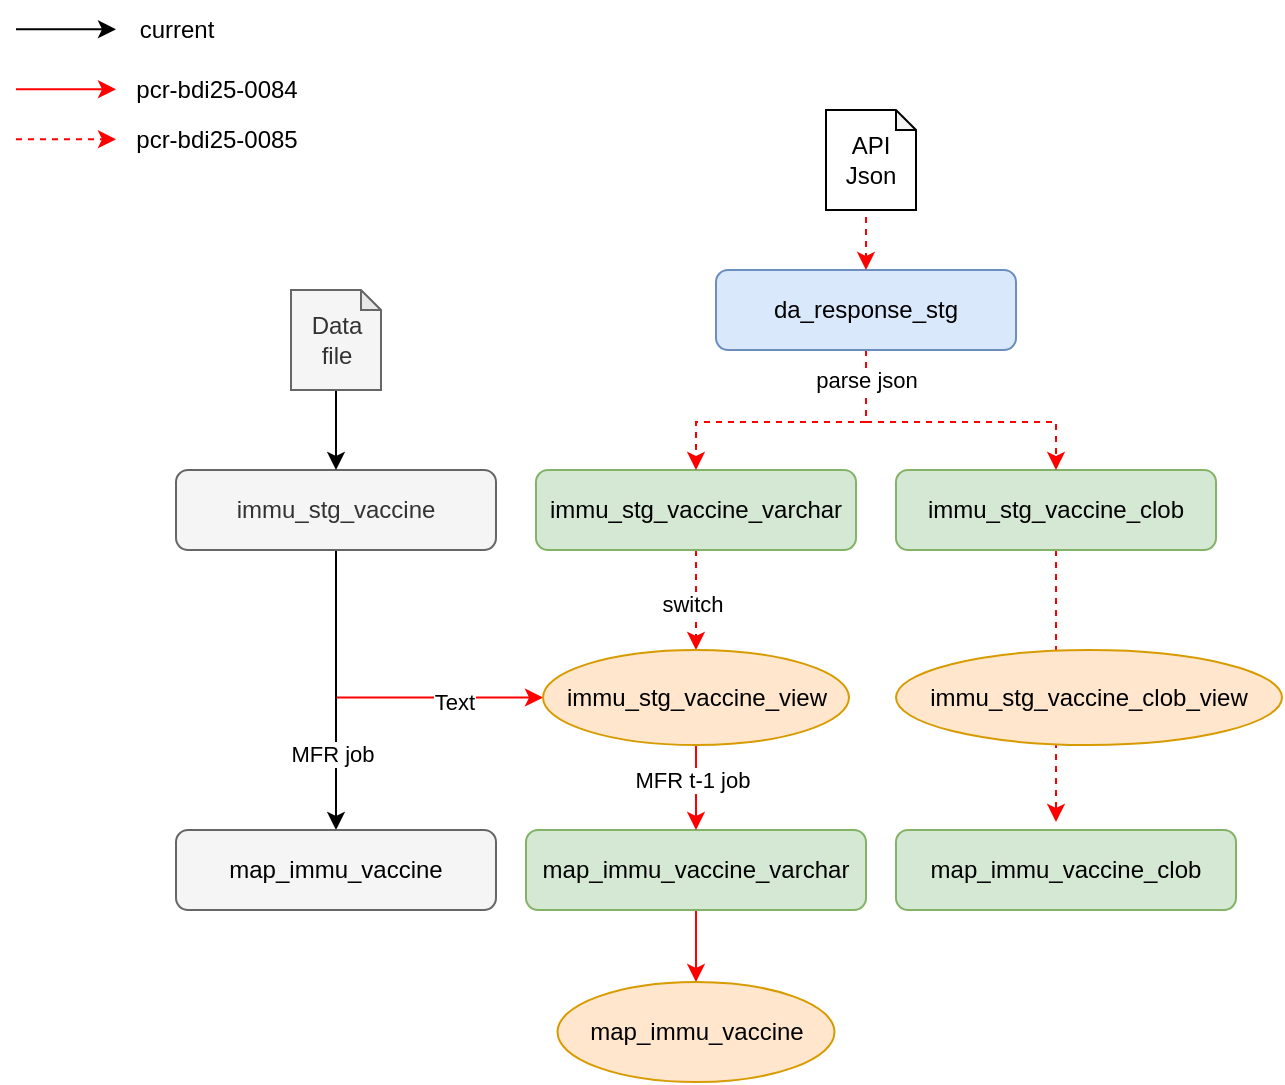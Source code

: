 <mxfile version="28.1.1">
  <diagram name="Page-1" id="vyqmrnWI04aVe6RUJope">
    <mxGraphModel dx="1058" dy="641" grid="1" gridSize="10" guides="1" tooltips="1" connect="1" arrows="1" fold="1" page="1" pageScale="1" pageWidth="827" pageHeight="1169" math="0" shadow="0">
      <root>
        <mxCell id="0" />
        <mxCell id="1" parent="0" />
        <mxCell id="N7vqplmoZHJDVy9M2ljd-5" value="" style="edgeStyle=orthogonalEdgeStyle;rounded=0;orthogonalLoop=1;jettySize=auto;html=1;entryX=0.5;entryY=0;entryDx=0;entryDy=0;dashed=1;strokeColor=#FF0000;" parent="1" source="N7vqplmoZHJDVy9M2ljd-1" target="N7vqplmoZHJDVy9M2ljd-31" edge="1">
          <mxGeometry relative="1" as="geometry">
            <mxPoint x="313.517" y="354.005" as="targetPoint" />
          </mxGeometry>
        </mxCell>
        <mxCell id="N7vqplmoZHJDVy9M2ljd-14" value="switch" style="edgeLabel;html=1;align=center;verticalAlign=middle;resizable=0;points=[];" parent="N7vqplmoZHJDVy9M2ljd-5" vertex="1" connectable="0">
          <mxGeometry x="0.056" y="-2" relative="1" as="geometry">
            <mxPoint as="offset" />
          </mxGeometry>
        </mxCell>
        <mxCell id="N7vqplmoZHJDVy9M2ljd-1" value="&lt;span style=&quot;font-size: 12px;&quot;&gt;immu_stg_vaccine_varchar&lt;/span&gt;" style="rounded=1;whiteSpace=wrap;html=1;fillColor=#d5e8d4;strokeColor=#82b366;" parent="1" vertex="1">
          <mxGeometry x="320" y="264" width="160" height="40" as="geometry" />
        </mxCell>
        <mxCell id="pbCMuUeHf5hgb1V7PsQA-2" style="edgeStyle=orthogonalEdgeStyle;rounded=0;orthogonalLoop=1;jettySize=auto;html=1;entryX=0;entryY=0.5;entryDx=0;entryDy=0;curved=0;strokeColor=#FF0000;" edge="1" parent="1" source="N7vqplmoZHJDVy9M2ljd-6" target="N7vqplmoZHJDVy9M2ljd-31">
          <mxGeometry relative="1" as="geometry">
            <Array as="points">
              <mxPoint x="220" y="378" />
            </Array>
          </mxGeometry>
        </mxCell>
        <mxCell id="pbCMuUeHf5hgb1V7PsQA-30" value="Text" style="edgeLabel;html=1;align=center;verticalAlign=middle;resizable=0;points=[];" vertex="1" connectable="0" parent="pbCMuUeHf5hgb1V7PsQA-2">
          <mxGeometry x="0.5" y="-2" relative="1" as="geometry">
            <mxPoint as="offset" />
          </mxGeometry>
        </mxCell>
        <mxCell id="pbCMuUeHf5hgb1V7PsQA-8" style="edgeStyle=orthogonalEdgeStyle;rounded=0;orthogonalLoop=1;jettySize=auto;html=1;exitX=0.5;exitY=1;exitDx=0;exitDy=0;entryX=0.5;entryY=0;entryDx=0;entryDy=0;" edge="1" parent="1" source="N7vqplmoZHJDVy9M2ljd-6" target="pbCMuUeHf5hgb1V7PsQA-5">
          <mxGeometry relative="1" as="geometry" />
        </mxCell>
        <mxCell id="pbCMuUeHf5hgb1V7PsQA-9" value="MFR job" style="edgeLabel;html=1;align=center;verticalAlign=middle;resizable=0;points=[];" vertex="1" connectable="0" parent="pbCMuUeHf5hgb1V7PsQA-8">
          <mxGeometry x="0.457" y="-2" relative="1" as="geometry">
            <mxPoint as="offset" />
          </mxGeometry>
        </mxCell>
        <mxCell id="N7vqplmoZHJDVy9M2ljd-6" value="&lt;span style=&quot;font-size: 12px;&quot;&gt;immu_stg_vaccine&lt;/span&gt;" style="rounded=1;whiteSpace=wrap;html=1;align=center;fillColor=#f5f5f5;fontColor=#333333;strokeColor=#666666;" parent="1" vertex="1">
          <mxGeometry x="140" y="264" width="160" height="40" as="geometry" />
        </mxCell>
        <mxCell id="N7vqplmoZHJDVy9M2ljd-13" value="" style="edgeStyle=orthogonalEdgeStyle;rounded=0;orthogonalLoop=1;jettySize=auto;html=1;entryX=0.5;entryY=0;entryDx=0;entryDy=0;strokeColor=#FF0000;" parent="1" source="N7vqplmoZHJDVy9M2ljd-10" target="N7vqplmoZHJDVy9M2ljd-33" edge="1">
          <mxGeometry relative="1" as="geometry">
            <mxPoint x="313.517" y="514.005" as="targetPoint" />
          </mxGeometry>
        </mxCell>
        <mxCell id="N7vqplmoZHJDVy9M2ljd-10" value="map_immu_vaccine_varchar" style="whiteSpace=wrap;html=1;rounded=1;fillColor=#d5e8d4;strokeColor=#82b366;" parent="1" vertex="1">
          <mxGeometry x="315" y="444" width="170" height="40" as="geometry" />
        </mxCell>
        <mxCell id="pbCMuUeHf5hgb1V7PsQA-25" style="edgeStyle=orthogonalEdgeStyle;rounded=0;orthogonalLoop=1;jettySize=auto;html=1;dashed=1;strokeColor=#FF0000;" edge="1" parent="1" source="N7vqplmoZHJDVy9M2ljd-17">
          <mxGeometry relative="1" as="geometry">
            <mxPoint x="580" y="440" as="targetPoint" />
          </mxGeometry>
        </mxCell>
        <mxCell id="pbCMuUeHf5hgb1V7PsQA-26" value="MFR job" style="edgeLabel;html=1;align=center;verticalAlign=middle;resizable=0;points=[];" vertex="1" connectable="0" parent="pbCMuUeHf5hgb1V7PsQA-25">
          <mxGeometry x="-0.166" y="1" relative="1" as="geometry">
            <mxPoint as="offset" />
          </mxGeometry>
        </mxCell>
        <mxCell id="N7vqplmoZHJDVy9M2ljd-17" value="&lt;span style=&quot;text-align: left;&quot;&gt;immu_stg_vaccine_clob&lt;/span&gt;" style="rounded=1;whiteSpace=wrap;html=1;fillColor=#d5e8d4;strokeColor=#82b366;" parent="1" vertex="1">
          <mxGeometry x="500" y="264" width="160" height="40" as="geometry" />
        </mxCell>
        <mxCell id="N7vqplmoZHJDVy9M2ljd-28" style="edgeStyle=orthogonalEdgeStyle;rounded=0;orthogonalLoop=1;jettySize=auto;html=1;entryX=0.5;entryY=0;entryDx=0;entryDy=0;dashed=1;strokeColor=#FF0000;" parent="1" source="N7vqplmoZHJDVy9M2ljd-27" target="N7vqplmoZHJDVy9M2ljd-1" edge="1">
          <mxGeometry relative="1" as="geometry">
            <Array as="points">
              <mxPoint x="485" y="240" />
              <mxPoint x="400" y="240" />
            </Array>
          </mxGeometry>
        </mxCell>
        <mxCell id="N7vqplmoZHJDVy9M2ljd-29" style="edgeStyle=orthogonalEdgeStyle;rounded=0;orthogonalLoop=1;jettySize=auto;html=1;exitX=0.5;exitY=1;exitDx=0;exitDy=0;entryX=0.5;entryY=0;entryDx=0;entryDy=0;dashed=1;strokeColor=#FF0000;" parent="1" source="N7vqplmoZHJDVy9M2ljd-27" target="N7vqplmoZHJDVy9M2ljd-17" edge="1">
          <mxGeometry relative="1" as="geometry">
            <Array as="points">
              <mxPoint x="485" y="240" />
              <mxPoint x="580" y="240" />
            </Array>
          </mxGeometry>
        </mxCell>
        <mxCell id="pbCMuUeHf5hgb1V7PsQA-28" value="parse json" style="edgeLabel;html=1;align=center;verticalAlign=middle;resizable=0;points=[];" vertex="1" connectable="0" parent="N7vqplmoZHJDVy9M2ljd-29">
          <mxGeometry x="-0.835" relative="1" as="geometry">
            <mxPoint y="2" as="offset" />
          </mxGeometry>
        </mxCell>
        <mxCell id="N7vqplmoZHJDVy9M2ljd-27" value="da_response_stg" style="rounded=1;whiteSpace=wrap;html=1;fillColor=#dae8fc;strokeColor=#6c8ebf;" parent="1" vertex="1">
          <mxGeometry x="410" y="164" width="150" height="40" as="geometry" />
        </mxCell>
        <mxCell id="N7vqplmoZHJDVy9M2ljd-34" style="edgeStyle=orthogonalEdgeStyle;rounded=0;orthogonalLoop=1;jettySize=auto;html=1;exitX=0.5;exitY=1;exitDx=0;exitDy=0;entryX=0.5;entryY=0;entryDx=0;entryDy=0;strokeColor=#FF0000;" parent="1" source="N7vqplmoZHJDVy9M2ljd-31" target="N7vqplmoZHJDVy9M2ljd-10" edge="1">
          <mxGeometry relative="1" as="geometry" />
        </mxCell>
        <mxCell id="pbCMuUeHf5hgb1V7PsQA-1" value="MFR t-1 job" style="edgeLabel;html=1;align=center;verticalAlign=middle;resizable=0;points=[];" vertex="1" connectable="0" parent="N7vqplmoZHJDVy9M2ljd-34">
          <mxGeometry x="-0.098" y="-1" relative="1" as="geometry">
            <mxPoint x="-1" y="-2" as="offset" />
          </mxGeometry>
        </mxCell>
        <mxCell id="N7vqplmoZHJDVy9M2ljd-31" value="immu_stg_vaccine_view" style="ellipse;whiteSpace=wrap;html=1;fillColor=#ffe6cc;strokeColor=#d79b00;" parent="1" vertex="1">
          <mxGeometry x="323.5" y="354" width="153" height="47.5" as="geometry" />
        </mxCell>
        <mxCell id="N7vqplmoZHJDVy9M2ljd-33" value="map_immu_vaccine" style="ellipse;whiteSpace=wrap;html=1;fillColor=#ffe6cc;strokeColor=#d79b00;" parent="1" vertex="1">
          <mxGeometry x="330.75" y="520" width="138.5" height="50" as="geometry" />
        </mxCell>
        <mxCell id="N7vqplmoZHJDVy9M2ljd-39" style="edgeStyle=orthogonalEdgeStyle;rounded=0;orthogonalLoop=1;jettySize=auto;html=1;exitX=0.5;exitY=1;exitDx=0;exitDy=0;exitPerimeter=0;entryX=0.5;entryY=0;entryDx=0;entryDy=0;dashed=1;strokeColor=#FF0000;" parent="1" source="N7vqplmoZHJDVy9M2ljd-37" target="N7vqplmoZHJDVy9M2ljd-27" edge="1">
          <mxGeometry relative="1" as="geometry" />
        </mxCell>
        <mxCell id="N7vqplmoZHJDVy9M2ljd-37" value="API Json" style="shape=note;whiteSpace=wrap;html=1;backgroundOutline=1;darkOpacity=0.05;size=10;" parent="1" vertex="1">
          <mxGeometry x="465" y="84" width="45" height="50" as="geometry" />
        </mxCell>
        <mxCell id="pbCMuUeHf5hgb1V7PsQA-4" value="" style="edgeStyle=orthogonalEdgeStyle;rounded=0;orthogonalLoop=1;jettySize=auto;html=1;" edge="1" parent="1" source="pbCMuUeHf5hgb1V7PsQA-3" target="N7vqplmoZHJDVy9M2ljd-6">
          <mxGeometry relative="1" as="geometry" />
        </mxCell>
        <mxCell id="pbCMuUeHf5hgb1V7PsQA-3" value="Data file" style="shape=note;whiteSpace=wrap;html=1;backgroundOutline=1;darkOpacity=0.05;size=10;fillColor=#f5f5f5;fontColor=#333333;strokeColor=#666666;" vertex="1" parent="1">
          <mxGeometry x="197.5" y="174" width="45" height="50" as="geometry" />
        </mxCell>
        <mxCell id="pbCMuUeHf5hgb1V7PsQA-5" value="&lt;span style=&quot;color: rgb(0, 0, 0);&quot;&gt;map_immu_vaccine&lt;/span&gt;" style="rounded=1;whiteSpace=wrap;html=1;align=center;fillColor=#f5f5f5;fontColor=#333333;strokeColor=#666666;" vertex="1" parent="1">
          <mxGeometry x="140" y="444" width="160" height="40" as="geometry" />
        </mxCell>
        <mxCell id="pbCMuUeHf5hgb1V7PsQA-13" value="" style="endArrow=classic;html=1;rounded=0;strokeColor=#FF0000;fillColor=#f8cecc;" edge="1" parent="1">
          <mxGeometry width="50" height="50" relative="1" as="geometry">
            <mxPoint x="60" y="73.66" as="sourcePoint" />
            <mxPoint x="110" y="73.66" as="targetPoint" />
          </mxGeometry>
        </mxCell>
        <mxCell id="pbCMuUeHf5hgb1V7PsQA-14" value="pcr-bdi25-0084" style="text;html=1;align=center;verticalAlign=middle;resizable=0;points=[];autosize=1;strokeColor=none;fillColor=none;" vertex="1" parent="1">
          <mxGeometry x="110" y="59" width="100" height="30" as="geometry" />
        </mxCell>
        <mxCell id="pbCMuUeHf5hgb1V7PsQA-16" value="" style="edgeStyle=orthogonalEdgeStyle;rounded=0;orthogonalLoop=1;jettySize=auto;html=1;dashed=1;strokeColor=#FF0000;" edge="1" parent="1">
          <mxGeometry relative="1" as="geometry">
            <mxPoint x="110" y="98.66" as="targetPoint" />
            <mxPoint x="60" y="98.66" as="sourcePoint" />
          </mxGeometry>
        </mxCell>
        <mxCell id="pbCMuUeHf5hgb1V7PsQA-18" value="pcr-bdi25-0085" style="text;html=1;align=center;verticalAlign=middle;resizable=0;points=[];autosize=1;strokeColor=none;fillColor=none;" vertex="1" parent="1">
          <mxGeometry x="110" y="84" width="100" height="30" as="geometry" />
        </mxCell>
        <mxCell id="pbCMuUeHf5hgb1V7PsQA-19" value="" style="edgeStyle=orthogonalEdgeStyle;rounded=0;orthogonalLoop=1;jettySize=auto;html=1;" edge="1" parent="1">
          <mxGeometry relative="1" as="geometry">
            <mxPoint x="60" y="43.66" as="sourcePoint" />
            <mxPoint x="110" y="43.66" as="targetPoint" />
          </mxGeometry>
        </mxCell>
        <mxCell id="pbCMuUeHf5hgb1V7PsQA-20" value="current" style="text;html=1;align=center;verticalAlign=middle;resizable=0;points=[];autosize=1;strokeColor=none;fillColor=none;" vertex="1" parent="1">
          <mxGeometry x="110" y="29" width="60" height="30" as="geometry" />
        </mxCell>
        <mxCell id="pbCMuUeHf5hgb1V7PsQA-24" value="map_immu_vaccine_clob" style="whiteSpace=wrap;html=1;rounded=1;fillColor=#d5e8d4;strokeColor=#82b366;" vertex="1" parent="1">
          <mxGeometry x="500" y="444" width="170" height="40" as="geometry" />
        </mxCell>
        <mxCell id="pbCMuUeHf5hgb1V7PsQA-29" value="immu_stg_vaccine_clob_view" style="ellipse;whiteSpace=wrap;html=1;fillColor=#ffe6cc;strokeColor=#d79b00;" vertex="1" parent="1">
          <mxGeometry x="500" y="354" width="193" height="47.5" as="geometry" />
        </mxCell>
      </root>
    </mxGraphModel>
  </diagram>
</mxfile>
